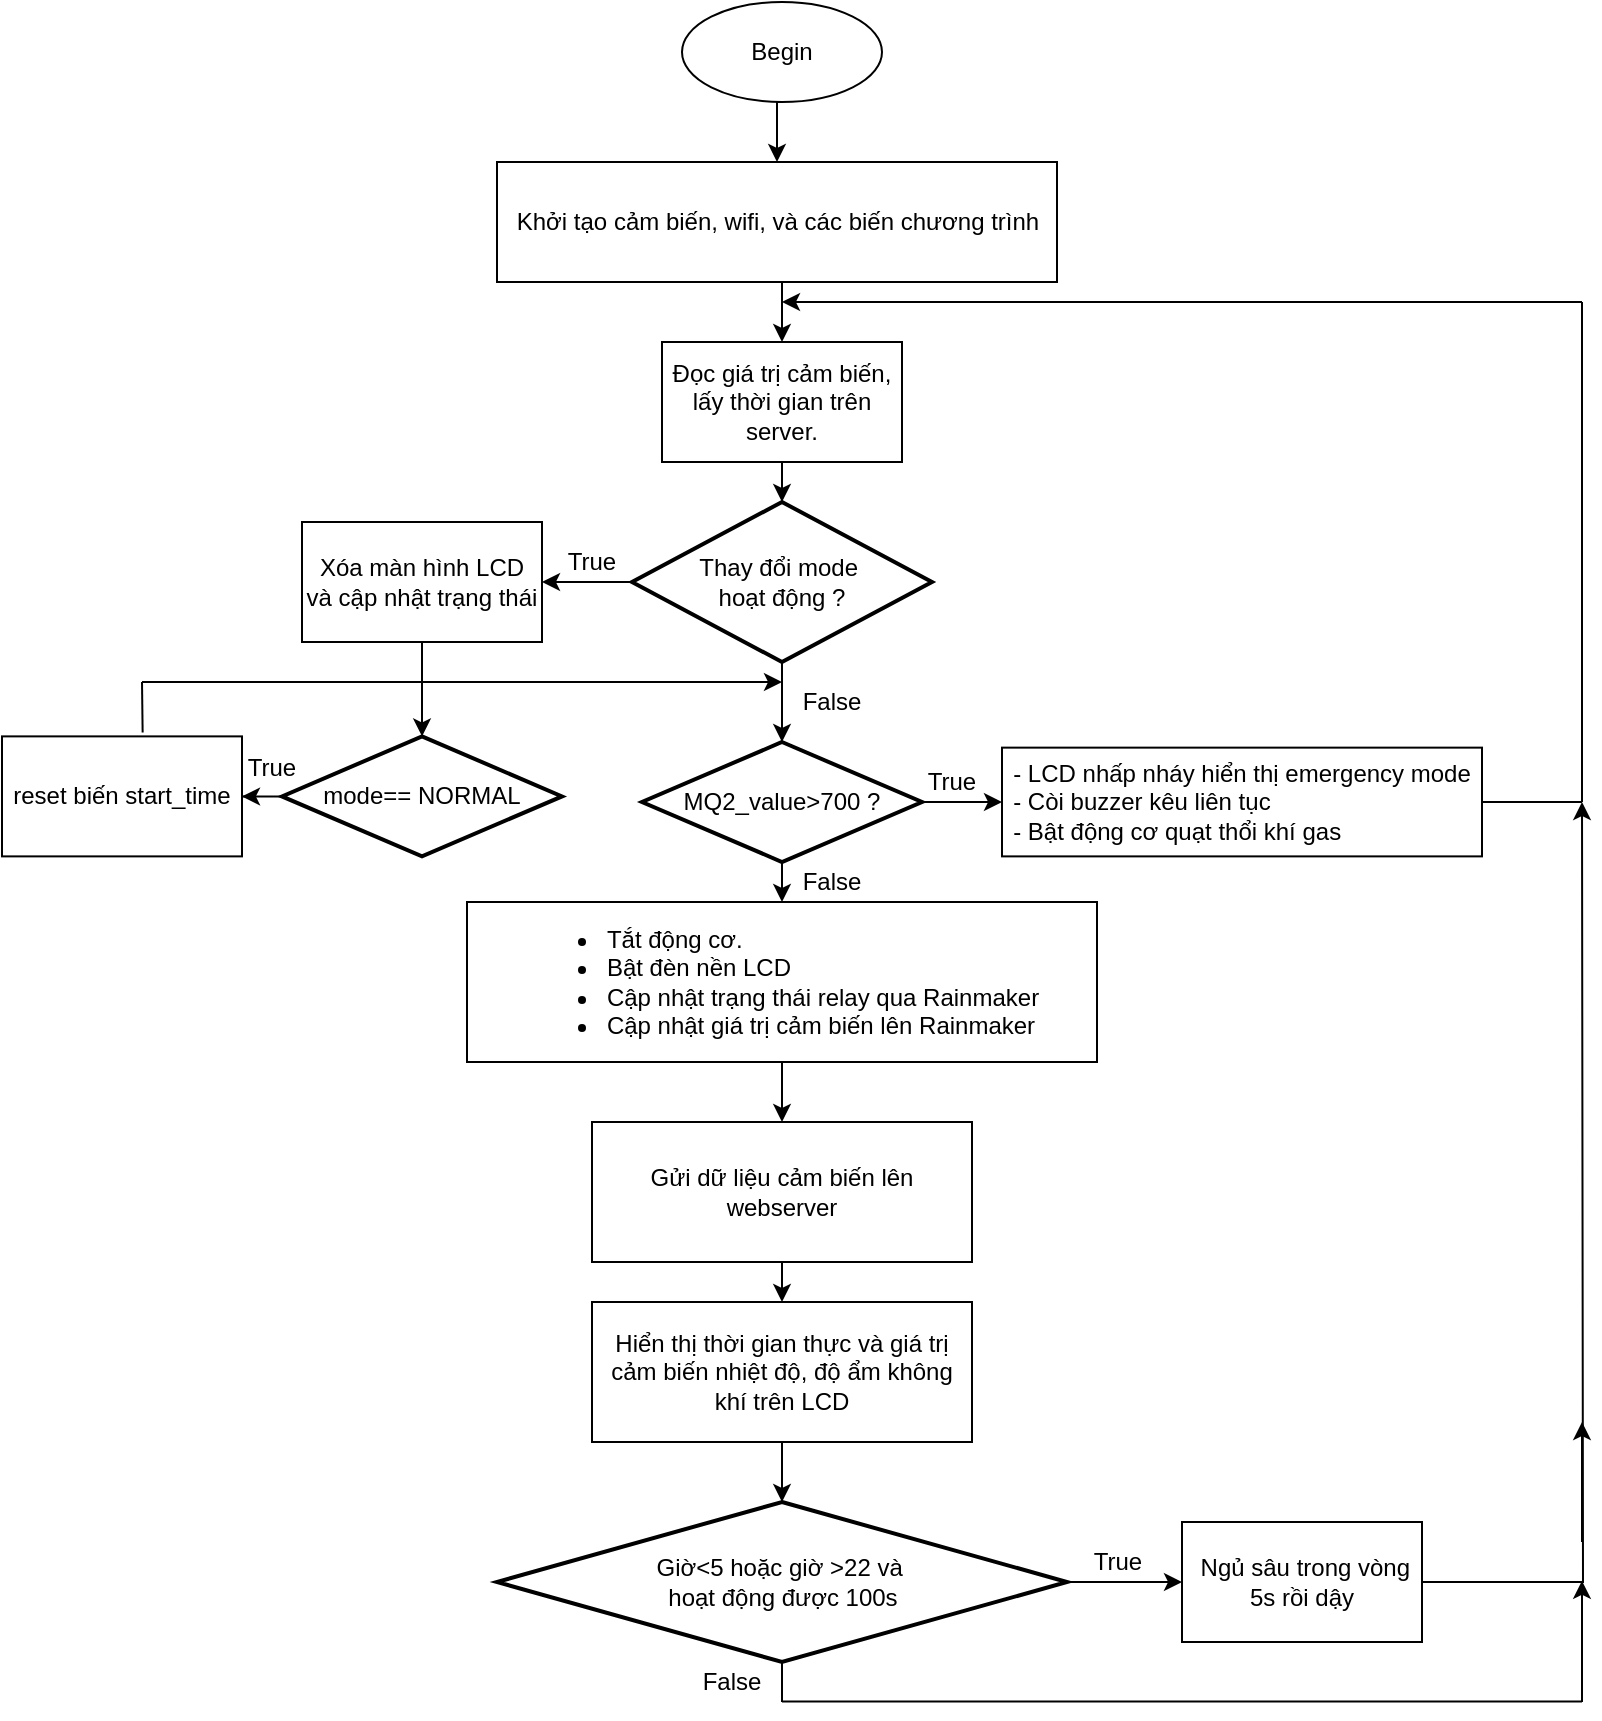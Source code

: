 <mxfile version="25.0.1">
  <diagram name="Page-1" id="8qg7KSSjWDyK8bKFyOf4">
    <mxGraphModel dx="1969" dy="908" grid="1" gridSize="10" guides="1" tooltips="1" connect="1" arrows="1" fold="1" page="1" pageScale="1" pageWidth="850" pageHeight="1100" math="0" shadow="0">
      <root>
        <mxCell id="0" />
        <mxCell id="1" parent="0" />
        <mxCell id="Wlit7dpWgTV-Mipl9ggA-3" style="edgeStyle=orthogonalEdgeStyle;rounded=0;orthogonalLoop=1;jettySize=auto;html=1;exitX=0.5;exitY=1;exitDx=0;exitDy=0;entryX=0.5;entryY=0;entryDx=0;entryDy=0;" edge="1" parent="1" source="Wlit7dpWgTV-Mipl9ggA-1" target="Wlit7dpWgTV-Mipl9ggA-2">
          <mxGeometry relative="1" as="geometry" />
        </mxCell>
        <mxCell id="Wlit7dpWgTV-Mipl9ggA-1" value="Begin" style="ellipse;whiteSpace=wrap;html=1;" vertex="1" parent="1">
          <mxGeometry x="350" y="30" width="100" height="50" as="geometry" />
        </mxCell>
        <mxCell id="Wlit7dpWgTV-Mipl9ggA-5" style="edgeStyle=orthogonalEdgeStyle;rounded=0;orthogonalLoop=1;jettySize=auto;html=1;exitX=0.5;exitY=1;exitDx=0;exitDy=0;entryX=0.5;entryY=0;entryDx=0;entryDy=0;" edge="1" parent="1" source="Wlit7dpWgTV-Mipl9ggA-2" target="Wlit7dpWgTV-Mipl9ggA-4">
          <mxGeometry relative="1" as="geometry" />
        </mxCell>
        <mxCell id="Wlit7dpWgTV-Mipl9ggA-2" value="Khởi tạo cảm biến, wifi, và các biến chương trình" style="rounded=0;whiteSpace=wrap;html=1;" vertex="1" parent="1">
          <mxGeometry x="257.5" y="110" width="280" height="60" as="geometry" />
        </mxCell>
        <mxCell id="Wlit7dpWgTV-Mipl9ggA-4" value="Đọc giá trị cảm biến, lấy thời gian trên server." style="rounded=0;whiteSpace=wrap;html=1;" vertex="1" parent="1">
          <mxGeometry x="340" y="200" width="120" height="60" as="geometry" />
        </mxCell>
        <mxCell id="Wlit7dpWgTV-Mipl9ggA-9" style="edgeStyle=orthogonalEdgeStyle;rounded=0;orthogonalLoop=1;jettySize=auto;html=1;exitX=0;exitY=0.5;exitDx=0;exitDy=0;exitPerimeter=0;entryX=1;entryY=0.5;entryDx=0;entryDy=0;" edge="1" parent="1" source="Wlit7dpWgTV-Mipl9ggA-6" target="Wlit7dpWgTV-Mipl9ggA-8">
          <mxGeometry relative="1" as="geometry" />
        </mxCell>
        <mxCell id="Wlit7dpWgTV-Mipl9ggA-6" value="Thay đổi mode&amp;nbsp;&lt;div&gt;hoạt động ?&lt;/div&gt;" style="strokeWidth=2;html=1;shape=mxgraph.flowchart.decision;whiteSpace=wrap;" vertex="1" parent="1">
          <mxGeometry x="325" y="280" width="150" height="80" as="geometry" />
        </mxCell>
        <mxCell id="Wlit7dpWgTV-Mipl9ggA-7" style="edgeStyle=orthogonalEdgeStyle;rounded=0;orthogonalLoop=1;jettySize=auto;html=1;exitX=0.5;exitY=1;exitDx=0;exitDy=0;entryX=0.5;entryY=0;entryDx=0;entryDy=0;entryPerimeter=0;" edge="1" parent="1" source="Wlit7dpWgTV-Mipl9ggA-4" target="Wlit7dpWgTV-Mipl9ggA-6">
          <mxGeometry relative="1" as="geometry" />
        </mxCell>
        <mxCell id="Wlit7dpWgTV-Mipl9ggA-8" value="Xóa màn hình LCD và cập nhật trạng thái" style="rounded=0;whiteSpace=wrap;html=1;" vertex="1" parent="1">
          <mxGeometry x="160" y="290" width="120" height="60" as="geometry" />
        </mxCell>
        <mxCell id="Wlit7dpWgTV-Mipl9ggA-13" value="" style="edgeStyle=orthogonalEdgeStyle;rounded=0;orthogonalLoop=1;jettySize=auto;html=1;" edge="1" parent="1" source="Wlit7dpWgTV-Mipl9ggA-10" target="Wlit7dpWgTV-Mipl9ggA-12">
          <mxGeometry relative="1" as="geometry" />
        </mxCell>
        <mxCell id="Wlit7dpWgTV-Mipl9ggA-10" value="mode== NORMAL" style="strokeWidth=2;html=1;shape=mxgraph.flowchart.decision;whiteSpace=wrap;" vertex="1" parent="1">
          <mxGeometry x="150" y="397.19" width="140" height="60" as="geometry" />
        </mxCell>
        <mxCell id="Wlit7dpWgTV-Mipl9ggA-11" style="edgeStyle=orthogonalEdgeStyle;rounded=0;orthogonalLoop=1;jettySize=auto;html=1;entryX=0.5;entryY=0;entryDx=0;entryDy=0;entryPerimeter=0;" edge="1" parent="1" source="Wlit7dpWgTV-Mipl9ggA-8" target="Wlit7dpWgTV-Mipl9ggA-10">
          <mxGeometry relative="1" as="geometry" />
        </mxCell>
        <mxCell id="Wlit7dpWgTV-Mipl9ggA-12" value="reset biến start_time" style="rounded=0;whiteSpace=wrap;html=1;" vertex="1" parent="1">
          <mxGeometry x="10" y="397.19" width="120" height="60" as="geometry" />
        </mxCell>
        <mxCell id="Wlit7dpWgTV-Mipl9ggA-14" value="True" style="text;strokeColor=none;align=center;fillColor=none;html=1;verticalAlign=middle;whiteSpace=wrap;rounded=0;" vertex="1" parent="1">
          <mxGeometry x="280" y="300" width="50" height="20" as="geometry" />
        </mxCell>
        <mxCell id="Wlit7dpWgTV-Mipl9ggA-15" value="True" style="text;strokeColor=none;align=center;fillColor=none;html=1;verticalAlign=middle;whiteSpace=wrap;rounded=0;" vertex="1" parent="1">
          <mxGeometry x="120" y="402.82" width="50" height="20" as="geometry" />
        </mxCell>
        <mxCell id="Wlit7dpWgTV-Mipl9ggA-20" style="edgeStyle=orthogonalEdgeStyle;rounded=0;orthogonalLoop=1;jettySize=auto;html=1;exitX=1;exitY=0.5;exitDx=0;exitDy=0;exitPerimeter=0;entryX=0;entryY=0.5;entryDx=0;entryDy=0;" edge="1" parent="1" source="Wlit7dpWgTV-Mipl9ggA-16" target="Wlit7dpWgTV-Mipl9ggA-19">
          <mxGeometry relative="1" as="geometry" />
        </mxCell>
        <mxCell id="Wlit7dpWgTV-Mipl9ggA-24" style="edgeStyle=orthogonalEdgeStyle;rounded=0;orthogonalLoop=1;jettySize=auto;html=1;exitX=0.5;exitY=1;exitDx=0;exitDy=0;exitPerimeter=0;entryX=0.5;entryY=0;entryDx=0;entryDy=0;" edge="1" parent="1" source="Wlit7dpWgTV-Mipl9ggA-16" target="Wlit7dpWgTV-Mipl9ggA-23">
          <mxGeometry relative="1" as="geometry" />
        </mxCell>
        <mxCell id="Wlit7dpWgTV-Mipl9ggA-16" value="MQ2_value&amp;gt;700 ?" style="strokeWidth=2;html=1;shape=mxgraph.flowchart.decision;whiteSpace=wrap;" vertex="1" parent="1">
          <mxGeometry x="330" y="400" width="140" height="60" as="geometry" />
        </mxCell>
        <mxCell id="Wlit7dpWgTV-Mipl9ggA-17" style="edgeStyle=orthogonalEdgeStyle;rounded=0;orthogonalLoop=1;jettySize=auto;html=1;exitX=0.5;exitY=1;exitDx=0;exitDy=0;exitPerimeter=0;entryX=0.5;entryY=0;entryDx=0;entryDy=0;entryPerimeter=0;" edge="1" parent="1" source="Wlit7dpWgTV-Mipl9ggA-6" target="Wlit7dpWgTV-Mipl9ggA-16">
          <mxGeometry relative="1" as="geometry" />
        </mxCell>
        <mxCell id="Wlit7dpWgTV-Mipl9ggA-19" value="&lt;div style=&quot;text-align: justify;&quot;&gt;&lt;span style=&quot;background-color: initial;&quot;&gt;- LCD nhấp nháy hiển thị emergency mode&lt;/span&gt;&lt;/div&gt;&lt;div style=&quot;text-align: justify;&quot;&gt;&lt;span style=&quot;background-color: initial;&quot;&gt;- Còi buzzer kêu liên tục&lt;/span&gt;&lt;/div&gt;&lt;div style=&quot;text-align: justify;&quot;&gt;- Bật động cơ quạt thổi khí gas&lt;/div&gt;" style="rounded=0;whiteSpace=wrap;html=1;" vertex="1" parent="1">
          <mxGeometry x="510" y="402.82" width="240" height="54.37" as="geometry" />
        </mxCell>
        <mxCell id="Wlit7dpWgTV-Mipl9ggA-21" value="True" style="text;strokeColor=none;align=center;fillColor=none;html=1;verticalAlign=middle;whiteSpace=wrap;rounded=0;" vertex="1" parent="1">
          <mxGeometry x="460" y="410" width="50" height="20" as="geometry" />
        </mxCell>
        <mxCell id="Wlit7dpWgTV-Mipl9ggA-22" value="False" style="text;strokeColor=none;align=center;fillColor=none;html=1;verticalAlign=middle;whiteSpace=wrap;rounded=0;" vertex="1" parent="1">
          <mxGeometry x="400" y="370" width="50" height="20" as="geometry" />
        </mxCell>
        <mxCell id="Wlit7dpWgTV-Mipl9ggA-27" style="edgeStyle=orthogonalEdgeStyle;rounded=0;orthogonalLoop=1;jettySize=auto;html=1;exitX=0.5;exitY=1;exitDx=0;exitDy=0;entryX=0.5;entryY=0;entryDx=0;entryDy=0;" edge="1" parent="1" source="Wlit7dpWgTV-Mipl9ggA-23" target="Wlit7dpWgTV-Mipl9ggA-26">
          <mxGeometry relative="1" as="geometry" />
        </mxCell>
        <mxCell id="Wlit7dpWgTV-Mipl9ggA-23" value="&lt;ul&gt;&lt;li style=&quot;text-align: justify;&quot;&gt;Tắt động cơ.&lt;/li&gt;&lt;li style=&quot;text-align: justify;&quot;&gt;Bật đèn nền LCD&lt;/li&gt;&lt;li style=&quot;text-align: justify;&quot;&gt;Cập nhật trạng thái relay qua Rainmaker&lt;/li&gt;&lt;li style=&quot;text-align: justify;&quot;&gt;Cập nhật giá trị cảm biến lên Rainmaker&lt;/li&gt;&lt;/ul&gt;" style="rounded=0;whiteSpace=wrap;html=1;" vertex="1" parent="1">
          <mxGeometry x="242.5" y="480" width="315" height="80" as="geometry" />
        </mxCell>
        <mxCell id="Wlit7dpWgTV-Mipl9ggA-25" value="False" style="text;strokeColor=none;align=center;fillColor=none;html=1;verticalAlign=middle;whiteSpace=wrap;rounded=0;" vertex="1" parent="1">
          <mxGeometry x="400" y="460" width="50" height="20" as="geometry" />
        </mxCell>
        <mxCell id="Wlit7dpWgTV-Mipl9ggA-45" style="edgeStyle=orthogonalEdgeStyle;rounded=0;orthogonalLoop=1;jettySize=auto;html=1;exitX=0.5;exitY=1;exitDx=0;exitDy=0;entryX=0.5;entryY=0;entryDx=0;entryDy=0;" edge="1" parent="1" source="Wlit7dpWgTV-Mipl9ggA-26" target="Wlit7dpWgTV-Mipl9ggA-44">
          <mxGeometry relative="1" as="geometry" />
        </mxCell>
        <mxCell id="Wlit7dpWgTV-Mipl9ggA-26" value="Gửi dữ liệu cảm biến lên webserver" style="rounded=0;whiteSpace=wrap;html=1;" vertex="1" parent="1">
          <mxGeometry x="305" y="590" width="190" height="70" as="geometry" />
        </mxCell>
        <mxCell id="Wlit7dpWgTV-Mipl9ggA-32" style="edgeStyle=orthogonalEdgeStyle;rounded=0;orthogonalLoop=1;jettySize=auto;html=1;exitX=1;exitY=0.5;exitDx=0;exitDy=0;exitPerimeter=0;entryX=0;entryY=0.5;entryDx=0;entryDy=0;" edge="1" parent="1" source="Wlit7dpWgTV-Mipl9ggA-28" target="Wlit7dpWgTV-Mipl9ggA-30">
          <mxGeometry relative="1" as="geometry" />
        </mxCell>
        <mxCell id="Wlit7dpWgTV-Mipl9ggA-28" value="Giờ&amp;lt;5 hoặc giờ &amp;gt;22 và&amp;nbsp;&lt;div&gt;hoạt động được 100s&lt;/div&gt;" style="strokeWidth=2;html=1;shape=mxgraph.flowchart.decision;whiteSpace=wrap;" vertex="1" parent="1">
          <mxGeometry x="257.5" y="780" width="285" height="80" as="geometry" />
        </mxCell>
        <mxCell id="Wlit7dpWgTV-Mipl9ggA-36" style="edgeStyle=orthogonalEdgeStyle;rounded=0;orthogonalLoop=1;jettySize=auto;html=1;exitX=1;exitY=0.5;exitDx=0;exitDy=0;" edge="1" parent="1" source="Wlit7dpWgTV-Mipl9ggA-30">
          <mxGeometry relative="1" as="geometry">
            <mxPoint x="800" y="430" as="targetPoint" />
          </mxGeometry>
        </mxCell>
        <mxCell id="Wlit7dpWgTV-Mipl9ggA-30" value="&amp;nbsp;Ngủ sâu trong vòng 5s rồi dậy" style="rounded=0;whiteSpace=wrap;html=1;" vertex="1" parent="1">
          <mxGeometry x="600" y="790" width="120" height="60" as="geometry" />
        </mxCell>
        <mxCell id="Wlit7dpWgTV-Mipl9ggA-33" value="" style="endArrow=none;html=1;rounded=0;" edge="1" parent="1">
          <mxGeometry width="50" height="50" relative="1" as="geometry">
            <mxPoint x="750" y="430" as="sourcePoint" />
            <mxPoint x="800" y="430" as="targetPoint" />
          </mxGeometry>
        </mxCell>
        <mxCell id="Wlit7dpWgTV-Mipl9ggA-34" value="" style="endArrow=none;html=1;rounded=0;" edge="1" parent="1">
          <mxGeometry width="50" height="50" relative="1" as="geometry">
            <mxPoint x="800" y="430" as="sourcePoint" />
            <mxPoint x="800" y="180" as="targetPoint" />
          </mxGeometry>
        </mxCell>
        <mxCell id="Wlit7dpWgTV-Mipl9ggA-35" value="" style="endArrow=classic;html=1;rounded=0;" edge="1" parent="1">
          <mxGeometry width="50" height="50" relative="1" as="geometry">
            <mxPoint x="800" y="180" as="sourcePoint" />
            <mxPoint x="400" y="180" as="targetPoint" />
          </mxGeometry>
        </mxCell>
        <mxCell id="Wlit7dpWgTV-Mipl9ggA-37" value="" style="endArrow=none;html=1;rounded=0;exitX=0.586;exitY=-0.033;exitDx=0;exitDy=0;exitPerimeter=0;" edge="1" parent="1" source="Wlit7dpWgTV-Mipl9ggA-12">
          <mxGeometry width="50" height="50" relative="1" as="geometry">
            <mxPoint x="80" y="380" as="sourcePoint" />
            <mxPoint x="80" y="370" as="targetPoint" />
          </mxGeometry>
        </mxCell>
        <mxCell id="Wlit7dpWgTV-Mipl9ggA-38" value="" style="endArrow=classic;html=1;rounded=0;" edge="1" parent="1">
          <mxGeometry width="50" height="50" relative="1" as="geometry">
            <mxPoint x="80" y="370" as="sourcePoint" />
            <mxPoint x="400" y="370" as="targetPoint" />
          </mxGeometry>
        </mxCell>
        <mxCell id="Wlit7dpWgTV-Mipl9ggA-41" value="" style="endArrow=classic;html=1;rounded=0;" edge="1" parent="1">
          <mxGeometry width="50" height="50" relative="1" as="geometry">
            <mxPoint x="800" y="800" as="sourcePoint" />
            <mxPoint x="800" y="740" as="targetPoint" />
          </mxGeometry>
        </mxCell>
        <mxCell id="Wlit7dpWgTV-Mipl9ggA-42" value="False" style="text;strokeColor=none;align=center;fillColor=none;html=1;verticalAlign=middle;whiteSpace=wrap;rounded=0;" vertex="1" parent="1">
          <mxGeometry x="350" y="860" width="50" height="20" as="geometry" />
        </mxCell>
        <mxCell id="Wlit7dpWgTV-Mipl9ggA-43" value="True" style="text;strokeColor=none;align=center;fillColor=none;html=1;verticalAlign=middle;whiteSpace=wrap;rounded=0;" vertex="1" parent="1">
          <mxGeometry x="542.5" y="800" width="50" height="20" as="geometry" />
        </mxCell>
        <mxCell id="Wlit7dpWgTV-Mipl9ggA-44" value="Hiển thị thời gian thực và giá trị cảm biến nhiệt độ, độ ẩm không khí trên LCD" style="rounded=0;whiteSpace=wrap;html=1;" vertex="1" parent="1">
          <mxGeometry x="305" y="680" width="190" height="70" as="geometry" />
        </mxCell>
        <mxCell id="Wlit7dpWgTV-Mipl9ggA-46" style="edgeStyle=orthogonalEdgeStyle;rounded=0;orthogonalLoop=1;jettySize=auto;html=1;exitX=0.5;exitY=1;exitDx=0;exitDy=0;entryX=0.5;entryY=0;entryDx=0;entryDy=0;entryPerimeter=0;" edge="1" parent="1" source="Wlit7dpWgTV-Mipl9ggA-44" target="Wlit7dpWgTV-Mipl9ggA-28">
          <mxGeometry relative="1" as="geometry" />
        </mxCell>
        <mxCell id="Wlit7dpWgTV-Mipl9ggA-47" value="" style="endArrow=none;html=1;rounded=0;" edge="1" parent="1">
          <mxGeometry width="50" height="50" relative="1" as="geometry">
            <mxPoint x="400" y="880" as="sourcePoint" />
            <mxPoint x="400" y="859.43" as="targetPoint" />
          </mxGeometry>
        </mxCell>
        <mxCell id="Wlit7dpWgTV-Mipl9ggA-48" value="" style="endArrow=none;html=1;rounded=0;" edge="1" parent="1">
          <mxGeometry width="50" height="50" relative="1" as="geometry">
            <mxPoint x="400" y="879.71" as="sourcePoint" />
            <mxPoint x="800" y="879.71" as="targetPoint" />
          </mxGeometry>
        </mxCell>
        <mxCell id="Wlit7dpWgTV-Mipl9ggA-49" value="" style="endArrow=classic;html=1;rounded=0;" edge="1" parent="1">
          <mxGeometry width="50" height="50" relative="1" as="geometry">
            <mxPoint x="800" y="880" as="sourcePoint" />
            <mxPoint x="800" y="819.43" as="targetPoint" />
          </mxGeometry>
        </mxCell>
      </root>
    </mxGraphModel>
  </diagram>
</mxfile>

